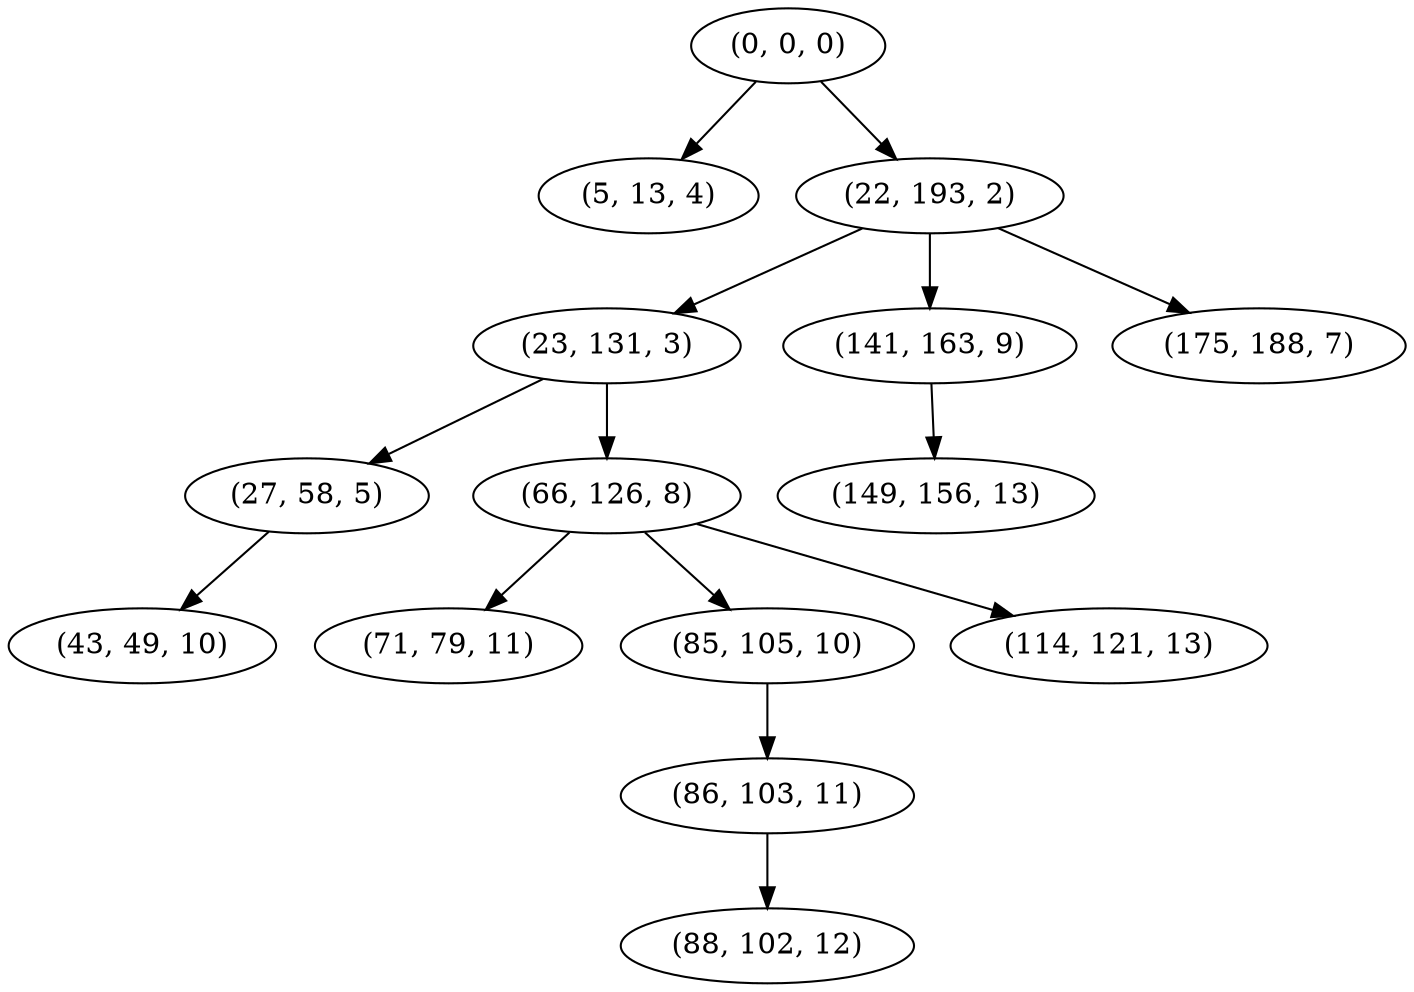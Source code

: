 digraph tree {
    "(0, 0, 0)";
    "(5, 13, 4)";
    "(22, 193, 2)";
    "(23, 131, 3)";
    "(27, 58, 5)";
    "(43, 49, 10)";
    "(66, 126, 8)";
    "(71, 79, 11)";
    "(85, 105, 10)";
    "(86, 103, 11)";
    "(88, 102, 12)";
    "(114, 121, 13)";
    "(141, 163, 9)";
    "(149, 156, 13)";
    "(175, 188, 7)";
    "(0, 0, 0)" -> "(5, 13, 4)";
    "(0, 0, 0)" -> "(22, 193, 2)";
    "(22, 193, 2)" -> "(23, 131, 3)";
    "(22, 193, 2)" -> "(141, 163, 9)";
    "(22, 193, 2)" -> "(175, 188, 7)";
    "(23, 131, 3)" -> "(27, 58, 5)";
    "(23, 131, 3)" -> "(66, 126, 8)";
    "(27, 58, 5)" -> "(43, 49, 10)";
    "(66, 126, 8)" -> "(71, 79, 11)";
    "(66, 126, 8)" -> "(85, 105, 10)";
    "(66, 126, 8)" -> "(114, 121, 13)";
    "(85, 105, 10)" -> "(86, 103, 11)";
    "(86, 103, 11)" -> "(88, 102, 12)";
    "(141, 163, 9)" -> "(149, 156, 13)";
}
